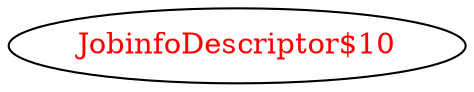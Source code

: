 digraph dependencyGraph {
 concentrate=true;
 ranksep="2.0";
 rankdir="LR"; 
 splines="ortho";
"JobinfoDescriptor$10" [fontcolor="red"];
}